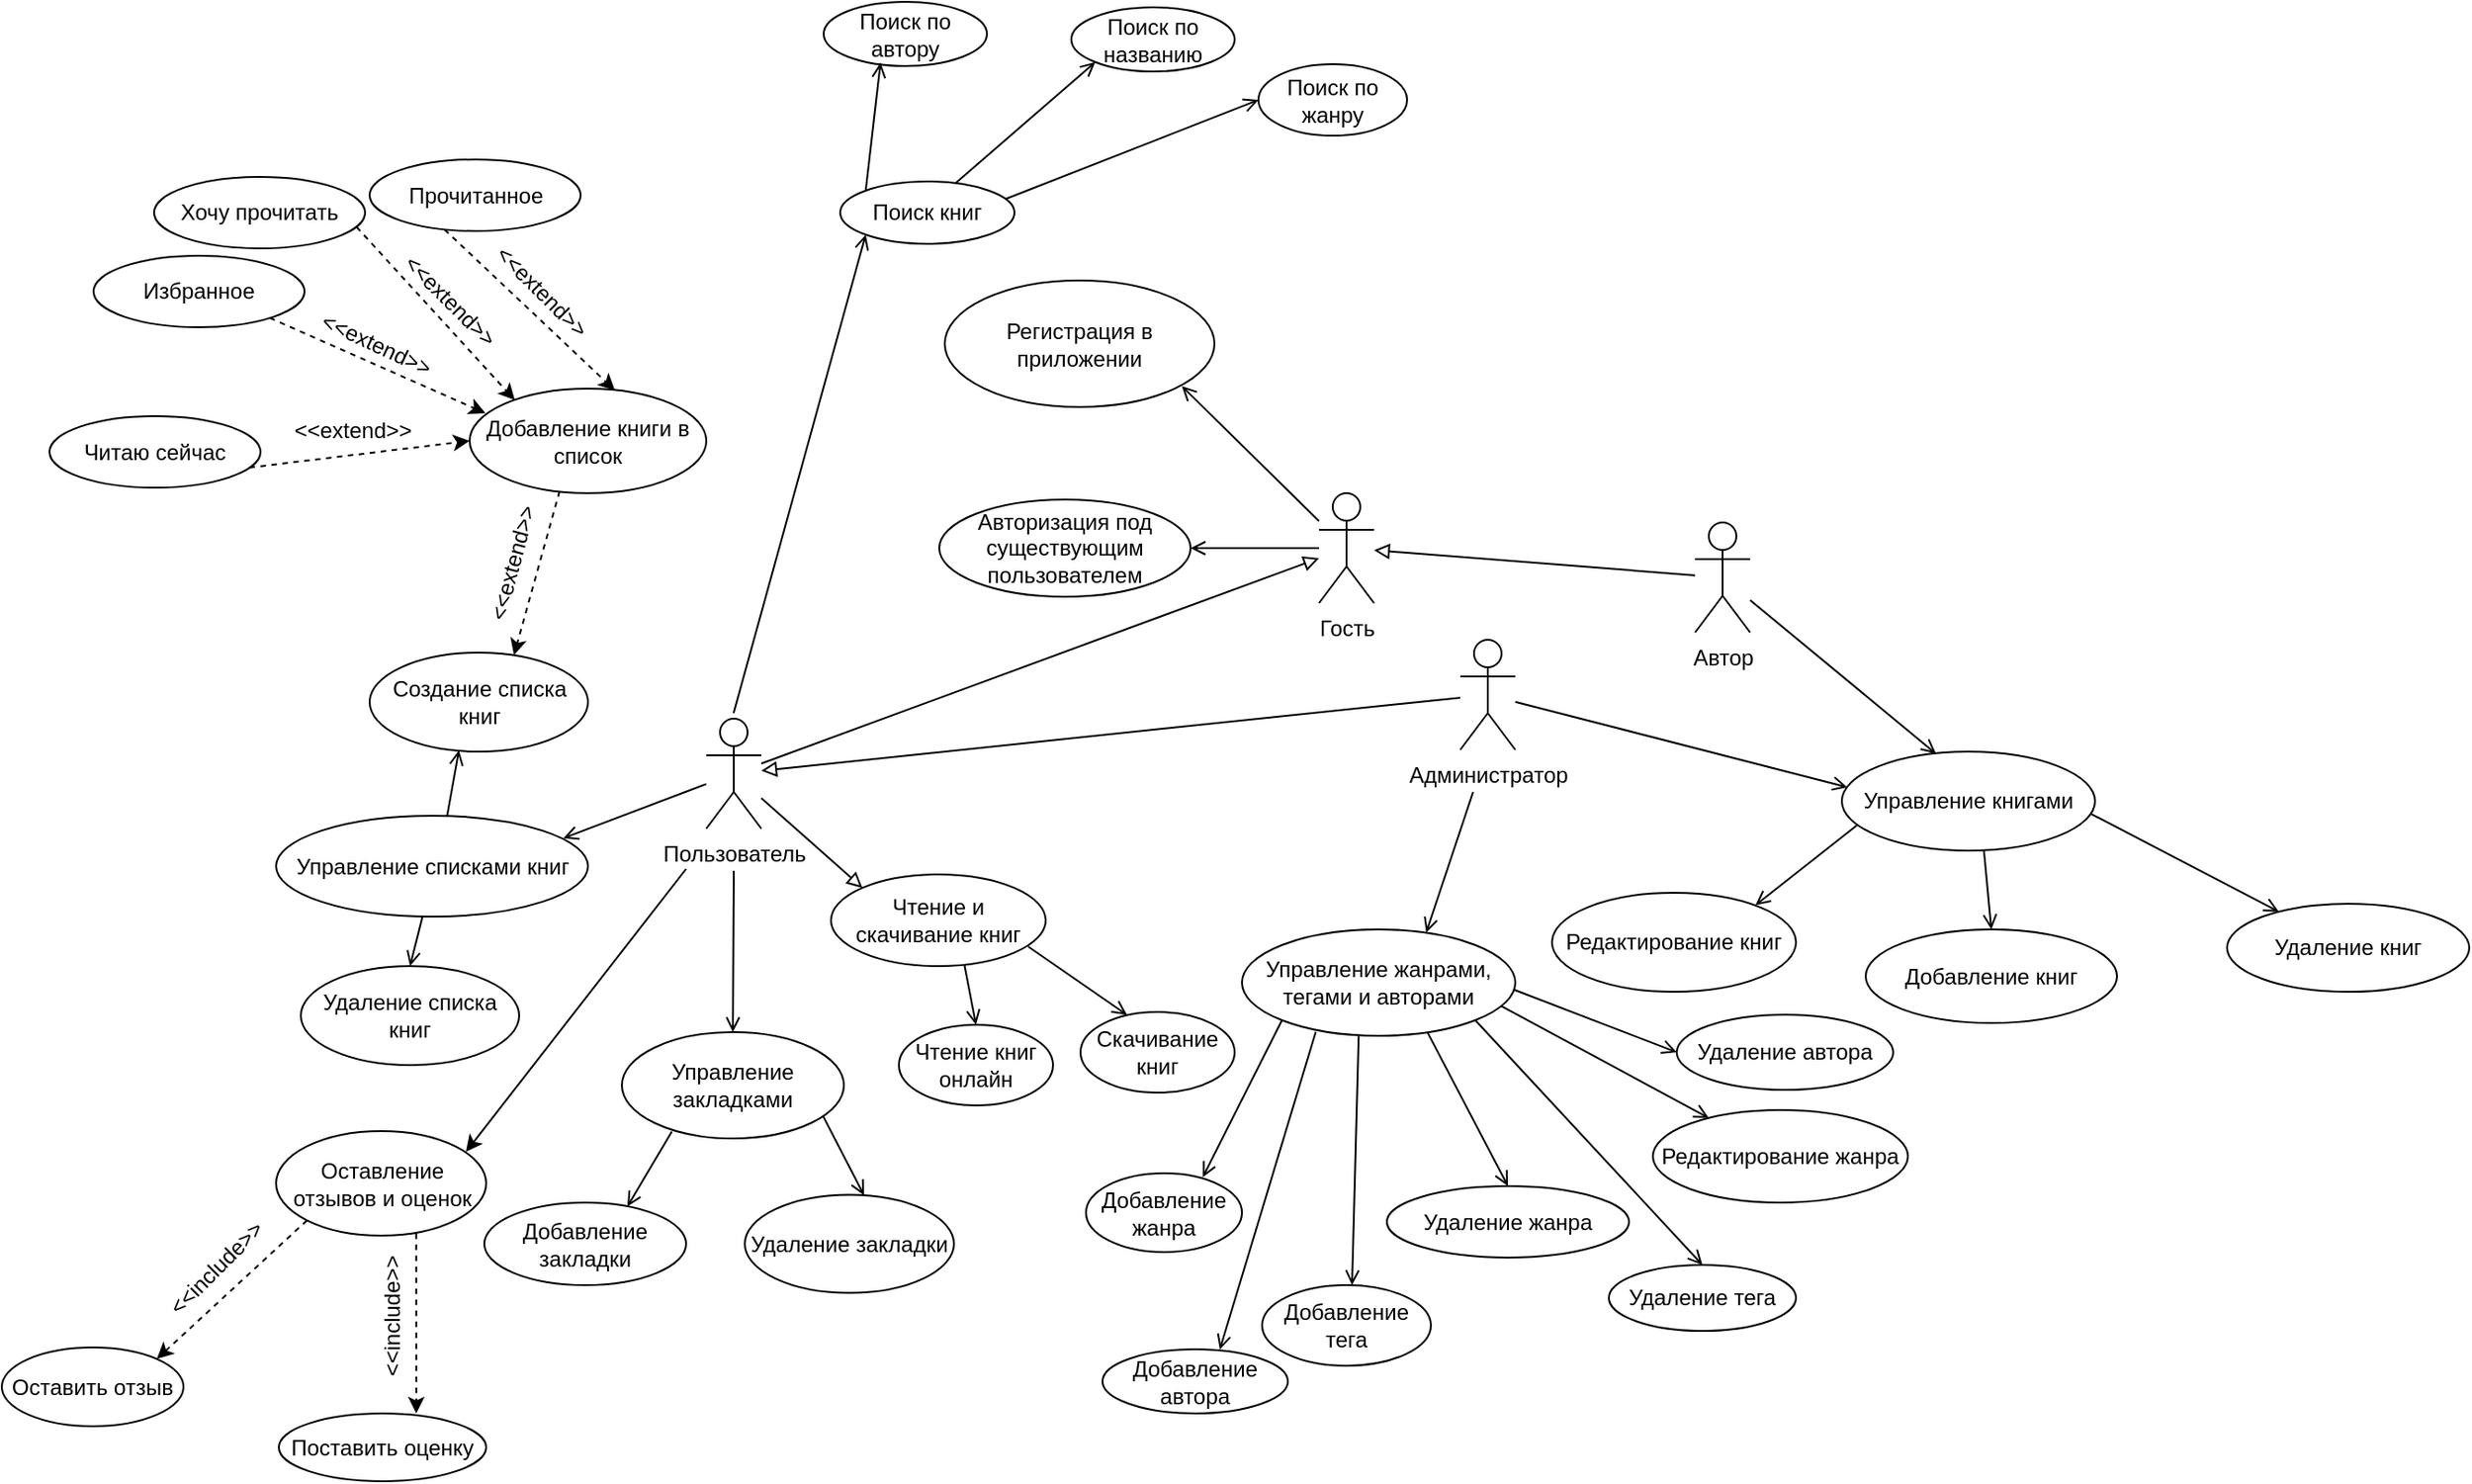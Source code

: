 <mxfile version="24.8.4">
  <diagram name="Страница — 1" id="FpuFNqsItPVQn4xeZ9Ur">
    <mxGraphModel dx="1978" dy="1107" grid="0" gridSize="10" guides="1" tooltips="1" connect="1" arrows="1" fold="1" page="0" pageScale="1" pageWidth="827" pageHeight="1169" math="0" shadow="0">
      <root>
        <mxCell id="0" />
        <mxCell id="1" parent="0" />
        <mxCell id="2eWRijvYDjNiIJWqR0ik-3" style="edgeStyle=orthogonalEdgeStyle;rounded=0;orthogonalLoop=1;jettySize=auto;html=1;entryX=1;entryY=0.5;entryDx=0;entryDy=0;endArrow=open;endFill=0;strokeColor=default;align=center;verticalAlign=middle;fontFamily=Helvetica;fontSize=11;fontColor=default;labelBackgroundColor=default;startArrow=none;startFill=0;" parent="1" source="2eWRijvYDjNiIJWqR0ik-1" target="2eWRijvYDjNiIJWqR0ik-2" edge="1">
          <mxGeometry relative="1" as="geometry" />
        </mxCell>
        <mxCell id="2eWRijvYDjNiIJWqR0ik-1" value="Гость" style="shape=umlActor;verticalLabelPosition=bottom;verticalAlign=top;html=1;outlineConnect=0;" parent="1" vertex="1">
          <mxGeometry x="347" y="372" width="30" height="60" as="geometry" />
        </mxCell>
        <mxCell id="2eWRijvYDjNiIJWqR0ik-2" value="Авторизация под существующим пользователем" style="ellipse;whiteSpace=wrap;html=1;" parent="1" vertex="1">
          <mxGeometry x="140" y="375.5" width="137" height="53" as="geometry" />
        </mxCell>
        <mxCell id="2eWRijvYDjNiIJWqR0ik-4" value="Регистрация в приложении" style="ellipse;whiteSpace=wrap;html=1;" parent="1" vertex="1">
          <mxGeometry x="143" y="256" width="147" height="69" as="geometry" />
        </mxCell>
        <mxCell id="2eWRijvYDjNiIJWqR0ik-6" value="Администратор" style="shape=umlActor;verticalLabelPosition=bottom;verticalAlign=top;html=1;outlineConnect=0;" parent="1" vertex="1">
          <mxGeometry x="424" y="452" width="30" height="60" as="geometry" />
        </mxCell>
        <mxCell id="2eWRijvYDjNiIJWqR0ik-16" value="Пользователь" style="shape=umlActor;verticalLabelPosition=bottom;verticalAlign=top;html=1;outlineConnect=0;" parent="1" vertex="1">
          <mxGeometry x="13" y="495" width="30" height="60" as="geometry" />
        </mxCell>
        <mxCell id="NlARgI9Lwy11cCyt6wGb-3" value="Автор" style="shape=umlActor;verticalLabelPosition=bottom;verticalAlign=top;html=1;outlineConnect=0;" parent="1" vertex="1">
          <mxGeometry x="552" y="388" width="30" height="60" as="geometry" />
        </mxCell>
        <mxCell id="NlARgI9Lwy11cCyt6wGb-4" value="Добавление книг" style="ellipse;whiteSpace=wrap;html=1;" parent="1" vertex="1">
          <mxGeometry x="645" y="610" width="137" height="51" as="geometry" />
        </mxCell>
        <mxCell id="NlARgI9Lwy11cCyt6wGb-6" value="Удаление книг" style="ellipse;whiteSpace=wrap;html=1;" parent="1" vertex="1">
          <mxGeometry x="842" y="596" width="132" height="48" as="geometry" />
        </mxCell>
        <mxCell id="NlARgI9Lwy11cCyt6wGb-8" value="Редактирование книг" style="ellipse;whiteSpace=wrap;html=1;" parent="1" vertex="1">
          <mxGeometry x="474" y="590" width="133" height="54" as="geometry" />
        </mxCell>
        <mxCell id="NlARgI9Lwy11cCyt6wGb-10" value="Управление жанрами, тегами и авторами" style="ellipse;whiteSpace=wrap;html=1;" parent="1" vertex="1">
          <mxGeometry x="305" y="610" width="149" height="58" as="geometry" />
        </mxCell>
        <mxCell id="f_kvPtqis9Xx08yiwRj5-8" value="" style="endArrow=none;html=1;rounded=0;endFill=0;startArrow=block;startFill=0;" edge="1" parent="1" source="2eWRijvYDjNiIJWqR0ik-1" target="NlARgI9Lwy11cCyt6wGb-3">
          <mxGeometry width="50" height="50" relative="1" as="geometry">
            <mxPoint x="360" y="366" as="sourcePoint" />
            <mxPoint x="338" y="288" as="targetPoint" />
          </mxGeometry>
        </mxCell>
        <mxCell id="f_kvPtqis9Xx08yiwRj5-9" value="Управление книгами" style="ellipse;whiteSpace=wrap;html=1;" vertex="1" parent="1">
          <mxGeometry x="632" y="513" width="138" height="54" as="geometry" />
        </mxCell>
        <mxCell id="f_kvPtqis9Xx08yiwRj5-11" value="Управление списками книг" style="ellipse;whiteSpace=wrap;html=1;" vertex="1" parent="1">
          <mxGeometry x="-221.5" y="548" width="170" height="55" as="geometry" />
        </mxCell>
        <mxCell id="f_kvPtqis9Xx08yiwRj5-12" value="Создание списка книг" style="ellipse;whiteSpace=wrap;html=1;" vertex="1" parent="1">
          <mxGeometry x="-170.5" y="459" width="119" height="54" as="geometry" />
        </mxCell>
        <mxCell id="f_kvPtqis9Xx08yiwRj5-13" value="Удаление списка книг" style="ellipse;whiteSpace=wrap;html=1;" vertex="1" parent="1">
          <mxGeometry x="-208" y="630" width="119" height="54" as="geometry" />
        </mxCell>
        <mxCell id="f_kvPtqis9Xx08yiwRj5-17" value="Добавление книги в список" style="ellipse;whiteSpace=wrap;html=1;" vertex="1" parent="1">
          <mxGeometry x="-116" y="315" width="129" height="57" as="geometry" />
        </mxCell>
        <mxCell id="f_kvPtqis9Xx08yiwRj5-18" value="" style="endArrow=classic;html=1;rounded=0;entryX=0.661;entryY=0.025;entryDx=0;entryDy=0;dashed=1;entryPerimeter=0;exitX=0.38;exitY=0.982;exitDx=0;exitDy=0;exitPerimeter=0;" edge="1" parent="1" source="f_kvPtqis9Xx08yiwRj5-17" target="f_kvPtqis9Xx08yiwRj5-12">
          <mxGeometry width="50" height="50" relative="1" as="geometry">
            <mxPoint x="-269" y="494" as="sourcePoint" />
            <mxPoint x="26.5" y="587" as="targetPoint" />
          </mxGeometry>
        </mxCell>
        <mxCell id="f_kvPtqis9Xx08yiwRj5-19" value="&amp;lt;&amp;lt;extend&amp;gt;&amp;gt;" style="text;html=1;align=center;verticalAlign=middle;resizable=0;points=[];autosize=1;strokeColor=none;fillColor=none;rotation=-75;" vertex="1" parent="1">
          <mxGeometry x="-133.5" y="398" width="82" height="26" as="geometry" />
        </mxCell>
        <mxCell id="f_kvPtqis9Xx08yiwRj5-21" value="" style="endArrow=none;html=1;rounded=0;exitX=0.5;exitY=0;exitDx=0;exitDy=0;entryX=0.47;entryY=0.994;entryDx=0;entryDy=0;entryPerimeter=0;endFill=0;startArrow=open;startFill=0;strokeColor=default;align=center;verticalAlign=middle;fontFamily=Helvetica;fontSize=11;fontColor=default;labelBackgroundColor=default;" edge="1" parent="1" source="f_kvPtqis9Xx08yiwRj5-13" target="f_kvPtqis9Xx08yiwRj5-11">
          <mxGeometry width="50" height="50" relative="1" as="geometry">
            <mxPoint x="-103.5" y="614" as="sourcePoint" />
            <mxPoint x="-53.5" y="564" as="targetPoint" />
          </mxGeometry>
        </mxCell>
        <mxCell id="f_kvPtqis9Xx08yiwRj5-22" value="" style="endArrow=none;html=1;rounded=0;entryX=0.548;entryY=0.009;entryDx=0;entryDy=0;entryPerimeter=0;exitX=0.409;exitY=0.986;exitDx=0;exitDy=0;exitPerimeter=0;endFill=0;startArrow=open;startFill=0;" edge="1" parent="1" source="f_kvPtqis9Xx08yiwRj5-12" target="f_kvPtqis9Xx08yiwRj5-11">
          <mxGeometry width="50" height="50" relative="1" as="geometry">
            <mxPoint x="-283.5" y="755" as="sourcePoint" />
            <mxPoint x="-233.5" y="705" as="targetPoint" />
          </mxGeometry>
        </mxCell>
        <mxCell id="f_kvPtqis9Xx08yiwRj5-23" value="" style="endArrow=block;html=1;rounded=0;endFill=0;" edge="1" parent="1" source="2eWRijvYDjNiIJWqR0ik-6" target="2eWRijvYDjNiIJWqR0ik-16">
          <mxGeometry width="50" height="50" relative="1" as="geometry">
            <mxPoint x="458" y="503" as="sourcePoint" />
            <mxPoint x="508" y="453" as="targetPoint" />
          </mxGeometry>
        </mxCell>
        <mxCell id="f_kvPtqis9Xx08yiwRj5-25" value="Добавление жанра" style="ellipse;whiteSpace=wrap;html=1;" vertex="1" parent="1">
          <mxGeometry x="220" y="743" width="85" height="43" as="geometry" />
        </mxCell>
        <mxCell id="f_kvPtqis9Xx08yiwRj5-26" value="Удаление жанра" style="ellipse;whiteSpace=wrap;html=1;" vertex="1" parent="1">
          <mxGeometry x="384" y="750" width="132" height="39" as="geometry" />
        </mxCell>
        <mxCell id="f_kvPtqis9Xx08yiwRj5-27" value="Редактирование жанра" style="ellipse;whiteSpace=wrap;html=1;" vertex="1" parent="1">
          <mxGeometry x="529" y="708.5" width="139" height="50.5" as="geometry" />
        </mxCell>
        <mxCell id="f_kvPtqis9Xx08yiwRj5-28" value="" style="endArrow=open;html=1;rounded=0;entryX=0.022;entryY=0.36;entryDx=0;entryDy=0;entryPerimeter=0;endFill=0;strokeColor=default;align=center;verticalAlign=middle;fontFamily=Helvetica;fontSize=11;fontColor=default;labelBackgroundColor=default;startArrow=none;startFill=0;" edge="1" parent="1" source="2eWRijvYDjNiIJWqR0ik-6" target="f_kvPtqis9Xx08yiwRj5-9">
          <mxGeometry width="50" height="50" relative="1" as="geometry">
            <mxPoint x="508" y="515" as="sourcePoint" />
            <mxPoint x="608" y="473" as="targetPoint" />
          </mxGeometry>
        </mxCell>
        <mxCell id="f_kvPtqis9Xx08yiwRj5-29" value="" style="endArrow=open;html=1;rounded=0;entryX=0.879;entryY=0.835;entryDx=0;entryDy=0;entryPerimeter=0;endFill=0;strokeColor=default;align=center;verticalAlign=middle;fontFamily=Helvetica;fontSize=11;fontColor=default;labelBackgroundColor=default;startArrow=none;startFill=0;" edge="1" parent="1" source="2eWRijvYDjNiIJWqR0ik-1" target="2eWRijvYDjNiIJWqR0ik-4">
          <mxGeometry width="50" height="50" relative="1" as="geometry">
            <mxPoint x="251" y="379" as="sourcePoint" />
            <mxPoint x="301" y="329" as="targetPoint" />
          </mxGeometry>
        </mxCell>
        <mxCell id="f_kvPtqis9Xx08yiwRj5-30" value="" style="endArrow=open;html=1;rounded=0;entryX=0.921;entryY=0.223;entryDx=0;entryDy=0;entryPerimeter=0;endFill=0;strokeColor=default;align=center;verticalAlign=middle;fontFamily=Helvetica;fontSize=11;fontColor=default;labelBackgroundColor=default;startArrow=none;startFill=0;" edge="1" parent="1" source="2eWRijvYDjNiIJWqR0ik-16" target="f_kvPtqis9Xx08yiwRj5-11">
          <mxGeometry width="50" height="50" relative="1" as="geometry">
            <mxPoint x="-201" y="597" as="sourcePoint" />
            <mxPoint x="-151" y="547" as="targetPoint" />
          </mxGeometry>
        </mxCell>
        <mxCell id="f_kvPtqis9Xx08yiwRj5-35" value="Управление закладками" style="ellipse;whiteSpace=wrap;html=1;" vertex="1" parent="1">
          <mxGeometry x="-33" y="666" width="121" height="58" as="geometry" />
        </mxCell>
        <mxCell id="f_kvPtqis9Xx08yiwRj5-36" value="Добавление закладки" style="ellipse;whiteSpace=wrap;html=1;" vertex="1" parent="1">
          <mxGeometry x="-108" y="759" width="110" height="45" as="geometry" />
        </mxCell>
        <mxCell id="f_kvPtqis9Xx08yiwRj5-37" value="Удаление закладки" style="ellipse;whiteSpace=wrap;html=1;" vertex="1" parent="1">
          <mxGeometry x="34" y="754.75" width="114" height="53.5" as="geometry" />
        </mxCell>
        <mxCell id="f_kvPtqis9Xx08yiwRj5-38" value="" style="endArrow=none;html=1;rounded=0;entryX=0.225;entryY=0.935;entryDx=0;entryDy=0;entryPerimeter=0;exitX=0.709;exitY=0.048;exitDx=0;exitDy=0;exitPerimeter=0;endFill=0;startArrow=open;startFill=0;" edge="1" parent="1" source="f_kvPtqis9Xx08yiwRj5-36" target="f_kvPtqis9Xx08yiwRj5-35">
          <mxGeometry width="50" height="50" relative="1" as="geometry">
            <mxPoint x="-35" y="760" as="sourcePoint" />
            <mxPoint x="7" y="718" as="targetPoint" />
          </mxGeometry>
        </mxCell>
        <mxCell id="f_kvPtqis9Xx08yiwRj5-39" value="" style="endArrow=none;html=1;rounded=0;exitX=0.57;exitY=0.005;exitDx=0;exitDy=0;exitPerimeter=0;entryX=0.908;entryY=0.796;entryDx=0;entryDy=0;entryPerimeter=0;endFill=0;startArrow=open;startFill=0;strokeColor=default;align=center;verticalAlign=middle;fontFamily=Helvetica;fontSize=11;fontColor=default;labelBackgroundColor=default;" edge="1" parent="1" source="f_kvPtqis9Xx08yiwRj5-37" target="f_kvPtqis9Xx08yiwRj5-35">
          <mxGeometry width="50" height="50" relative="1" as="geometry">
            <mxPoint x="95" y="747" as="sourcePoint" />
            <mxPoint x="145" y="697" as="targetPoint" />
          </mxGeometry>
        </mxCell>
        <mxCell id="f_kvPtqis9Xx08yiwRj5-42" value="" style="endArrow=classic;html=1;rounded=0;entryX=0.614;entryY=0.017;entryDx=0;entryDy=0;dashed=1;entryPerimeter=0;exitX=0.355;exitY=0.98;exitDx=0;exitDy=0;exitPerimeter=0;" edge="1" parent="1" source="f_kvPtqis9Xx08yiwRj5-89" target="f_kvPtqis9Xx08yiwRj5-17">
          <mxGeometry width="50" height="50" relative="1" as="geometry">
            <mxPoint x="-130" y="233" as="sourcePoint" />
            <mxPoint x="98" y="246" as="targetPoint" />
          </mxGeometry>
        </mxCell>
        <mxCell id="f_kvPtqis9Xx08yiwRj5-43" value="&amp;lt;&amp;lt;extend&amp;gt;&amp;gt;" style="text;html=1;align=center;verticalAlign=middle;resizable=0;points=[];autosize=1;strokeColor=none;fillColor=none;rotation=45;" vertex="1" parent="1">
          <mxGeometry x="-118" y="249" width="82" height="26" as="geometry" />
        </mxCell>
        <mxCell id="f_kvPtqis9Xx08yiwRj5-44" value="" style="endArrow=open;html=1;rounded=0;entryX=0.5;entryY=0;entryDx=0;entryDy=0;endFill=0;" edge="1" parent="1" target="f_kvPtqis9Xx08yiwRj5-35">
          <mxGeometry width="50" height="50" relative="1" as="geometry">
            <mxPoint x="28" y="578" as="sourcePoint" />
            <mxPoint x="137" y="602" as="targetPoint" />
          </mxGeometry>
        </mxCell>
        <mxCell id="f_kvPtqis9Xx08yiwRj5-45" value="" style="endArrow=open;html=1;rounded=0;entryX=0.372;entryY=0.021;entryDx=0;entryDy=0;entryPerimeter=0;endFill=0;strokeColor=default;align=center;verticalAlign=middle;fontFamily=Helvetica;fontSize=11;fontColor=default;labelBackgroundColor=default;startArrow=none;startFill=0;" edge="1" parent="1" source="NlARgI9Lwy11cCyt6wGb-3" target="f_kvPtqis9Xx08yiwRj5-9">
          <mxGeometry width="50" height="50" relative="1" as="geometry">
            <mxPoint x="659" y="520" as="sourcePoint" />
            <mxPoint x="709" y="470" as="targetPoint" />
          </mxGeometry>
        </mxCell>
        <mxCell id="f_kvPtqis9Xx08yiwRj5-46" value="Чтение и скачивание книг" style="ellipse;whiteSpace=wrap;html=1;" vertex="1" parent="1">
          <mxGeometry x="81" y="580" width="117" height="50" as="geometry" />
        </mxCell>
        <mxCell id="f_kvPtqis9Xx08yiwRj5-47" value="" style="endArrow=open;html=1;rounded=0;exitX=0.679;exitY=0.969;exitDx=0;exitDy=0;exitPerimeter=0;entryX=0.5;entryY=0;entryDx=0;entryDy=0;endFill=0;strokeColor=default;align=center;verticalAlign=middle;fontFamily=Helvetica;fontSize=11;fontColor=default;labelBackgroundColor=default;startArrow=none;startFill=0;" edge="1" parent="1" source="NlARgI9Lwy11cCyt6wGb-10" target="f_kvPtqis9Xx08yiwRj5-26">
          <mxGeometry width="50" height="50" relative="1" as="geometry">
            <mxPoint x="169" y="686" as="sourcePoint" />
            <mxPoint x="219" y="636" as="targetPoint" />
          </mxGeometry>
        </mxCell>
        <mxCell id="f_kvPtqis9Xx08yiwRj5-48" value="" style="endArrow=open;html=1;rounded=0;exitX=0.949;exitY=0.72;exitDx=0;exitDy=0;exitPerimeter=0;endFill=0;strokeColor=default;align=center;verticalAlign=middle;fontFamily=Helvetica;fontSize=11;fontColor=default;labelBackgroundColor=default;startArrow=none;startFill=0;" edge="1" parent="1" source="NlARgI9Lwy11cCyt6wGb-10" target="f_kvPtqis9Xx08yiwRj5-27">
          <mxGeometry width="50" height="50" relative="1" as="geometry">
            <mxPoint x="467" y="711" as="sourcePoint" />
            <mxPoint x="499" y="750" as="targetPoint" />
          </mxGeometry>
        </mxCell>
        <mxCell id="f_kvPtqis9Xx08yiwRj5-49" value="" style="endArrow=open;html=1;rounded=0;exitX=0;exitY=1;exitDx=0;exitDy=0;entryX=0.749;entryY=0.049;entryDx=0;entryDy=0;endFill=0;entryPerimeter=0;strokeColor=default;align=center;verticalAlign=middle;fontFamily=Helvetica;fontSize=11;fontColor=default;labelBackgroundColor=default;startArrow=none;startFill=0;" edge="1" parent="1" source="NlARgI9Lwy11cCyt6wGb-10" target="f_kvPtqis9Xx08yiwRj5-25">
          <mxGeometry width="50" height="50" relative="1" as="geometry">
            <mxPoint x="439" y="731" as="sourcePoint" />
            <mxPoint x="471" y="770" as="targetPoint" />
          </mxGeometry>
        </mxCell>
        <mxCell id="f_kvPtqis9Xx08yiwRj5-50" value="" style="endArrow=open;html=1;rounded=0;exitX=0.059;exitY=0.745;exitDx=0;exitDy=0;exitPerimeter=0;entryX=0.834;entryY=0.125;entryDx=0;entryDy=0;entryPerimeter=0;endFill=0;strokeColor=default;align=center;verticalAlign=middle;fontFamily=Helvetica;fontSize=11;fontColor=default;labelBackgroundColor=default;startArrow=none;startFill=0;" edge="1" parent="1" source="f_kvPtqis9Xx08yiwRj5-9" target="NlARgI9Lwy11cCyt6wGb-8">
          <mxGeometry width="50" height="50" relative="1" as="geometry">
            <mxPoint x="613" y="626" as="sourcePoint" />
            <mxPoint x="663" y="576" as="targetPoint" />
          </mxGeometry>
        </mxCell>
        <mxCell id="f_kvPtqis9Xx08yiwRj5-51" value="" style="endArrow=open;html=1;rounded=0;exitX=0.561;exitY=0.993;exitDx=0;exitDy=0;exitPerimeter=0;entryX=0.5;entryY=0;entryDx=0;entryDy=0;endFill=0;strokeColor=default;align=center;verticalAlign=middle;fontFamily=Helvetica;fontSize=11;fontColor=default;labelBackgroundColor=default;startArrow=none;startFill=0;" edge="1" parent="1" source="f_kvPtqis9Xx08yiwRj5-9" target="NlARgI9Lwy11cCyt6wGb-4">
          <mxGeometry width="50" height="50" relative="1" as="geometry">
            <mxPoint x="732" y="579" as="sourcePoint" />
            <mxPoint x="677" y="623" as="targetPoint" />
          </mxGeometry>
        </mxCell>
        <mxCell id="f_kvPtqis9Xx08yiwRj5-52" value="" style="endArrow=open;html=1;rounded=0;exitX=0.982;exitY=0.626;exitDx=0;exitDy=0;exitPerimeter=0;endFill=0;strokeColor=default;align=center;verticalAlign=middle;fontFamily=Helvetica;fontSize=11;fontColor=default;labelBackgroundColor=default;startArrow=none;startFill=0;" edge="1" parent="1" source="f_kvPtqis9Xx08yiwRj5-9" target="NlARgI9Lwy11cCyt6wGb-6">
          <mxGeometry width="50" height="50" relative="1" as="geometry">
            <mxPoint x="660" y="573" as="sourcePoint" />
            <mxPoint x="605" y="617" as="targetPoint" />
          </mxGeometry>
        </mxCell>
        <mxCell id="f_kvPtqis9Xx08yiwRj5-53" value="Чтение книг онлайн" style="ellipse;whiteSpace=wrap;html=1;" vertex="1" parent="1">
          <mxGeometry x="118" y="662" width="84" height="44" as="geometry" />
        </mxCell>
        <mxCell id="f_kvPtqis9Xx08yiwRj5-54" value="" style="endArrow=none;html=1;rounded=0;exitX=0.5;exitY=0;exitDx=0;exitDy=0;endFill=0;startArrow=open;startFill=0;entryX=0.622;entryY=0.992;entryDx=0;entryDy=0;entryPerimeter=0;strokeColor=default;align=center;verticalAlign=middle;fontFamily=Helvetica;fontSize=11;fontColor=default;labelBackgroundColor=default;" edge="1" parent="1" source="f_kvPtqis9Xx08yiwRj5-53" target="f_kvPtqis9Xx08yiwRj5-46">
          <mxGeometry width="50" height="50" relative="1" as="geometry">
            <mxPoint x="202" y="687" as="sourcePoint" />
            <mxPoint x="157" y="633" as="targetPoint" />
          </mxGeometry>
        </mxCell>
        <mxCell id="f_kvPtqis9Xx08yiwRj5-55" value="Скачивание книг" style="ellipse;whiteSpace=wrap;html=1;" vertex="1" parent="1">
          <mxGeometry x="217" y="655" width="84" height="44" as="geometry" />
        </mxCell>
        <mxCell id="f_kvPtqis9Xx08yiwRj5-57" value="" style="endArrow=none;html=1;rounded=0;exitX=0.302;exitY=0.038;exitDx=0;exitDy=0;endFill=0;startArrow=open;startFill=0;entryX=0.919;entryY=0.788;entryDx=0;entryDy=0;entryPerimeter=0;exitPerimeter=0;strokeColor=default;align=center;verticalAlign=middle;fontFamily=Helvetica;fontSize=11;fontColor=default;labelBackgroundColor=default;" edge="1" parent="1" source="f_kvPtqis9Xx08yiwRj5-55" target="f_kvPtqis9Xx08yiwRj5-46">
          <mxGeometry width="50" height="50" relative="1" as="geometry">
            <mxPoint x="236" y="655" as="sourcePoint" />
            <mxPoint x="233" y="626" as="targetPoint" />
          </mxGeometry>
        </mxCell>
        <mxCell id="f_kvPtqis9Xx08yiwRj5-58" value="" style="endArrow=none;html=1;rounded=0;exitX=0;exitY=0;exitDx=0;exitDy=0;endFill=0;startArrow=block;startFill=0;" edge="1" parent="1" source="f_kvPtqis9Xx08yiwRj5-46" target="2eWRijvYDjNiIJWqR0ik-16">
          <mxGeometry width="50" height="50" relative="1" as="geometry">
            <mxPoint x="180" y="682" as="sourcePoint" />
            <mxPoint x="177" y="653" as="targetPoint" />
          </mxGeometry>
        </mxCell>
        <mxCell id="f_kvPtqis9Xx08yiwRj5-59" value="Поиск книг" style="ellipse;whiteSpace=wrap;html=1;" vertex="1" parent="1">
          <mxGeometry x="86" y="202" width="95" height="34" as="geometry" />
        </mxCell>
        <mxCell id="f_kvPtqis9Xx08yiwRj5-60" value="" style="endArrow=open;html=1;rounded=0;entryX=0;entryY=1;entryDx=0;entryDy=0;endFill=0;strokeColor=default;align=center;verticalAlign=middle;fontFamily=Helvetica;fontSize=11;fontColor=default;labelBackgroundColor=default;startArrow=none;startFill=0;" edge="1" parent="1" target="f_kvPtqis9Xx08yiwRj5-59">
          <mxGeometry width="50" height="50" relative="1" as="geometry">
            <mxPoint x="27.896" y="492" as="sourcePoint" />
            <mxPoint x="20" y="411" as="targetPoint" />
          </mxGeometry>
        </mxCell>
        <mxCell id="f_kvPtqis9Xx08yiwRj5-61" value="Поиск по названию" style="ellipse;whiteSpace=wrap;html=1;" vertex="1" parent="1">
          <mxGeometry x="212" y="107" width="89" height="35" as="geometry" />
        </mxCell>
        <mxCell id="f_kvPtqis9Xx08yiwRj5-62" value="Поиск по автору" style="ellipse;whiteSpace=wrap;html=1;" vertex="1" parent="1">
          <mxGeometry x="77" y="104" width="89" height="35" as="geometry" />
        </mxCell>
        <mxCell id="f_kvPtqis9Xx08yiwRj5-63" value="Поиск по жанру" style="ellipse;whiteSpace=wrap;html=1;" vertex="1" parent="1">
          <mxGeometry x="314" y="138" width="81" height="39" as="geometry" />
        </mxCell>
        <mxCell id="f_kvPtqis9Xx08yiwRj5-64" value="" style="endArrow=open;html=1;rounded=0;exitX=0;exitY=0;exitDx=0;exitDy=0;entryX=0.348;entryY=0.948;entryDx=0;entryDy=0;entryPerimeter=0;endFill=0;strokeColor=default;align=center;verticalAlign=middle;fontFamily=Helvetica;fontSize=11;fontColor=default;labelBackgroundColor=default;startArrow=none;startFill=0;" edge="1" parent="1" source="f_kvPtqis9Xx08yiwRj5-59" target="f_kvPtqis9Xx08yiwRj5-62">
          <mxGeometry width="50" height="50" relative="1" as="geometry">
            <mxPoint x="97" y="193" as="sourcePoint" />
            <mxPoint x="147" y="143" as="targetPoint" />
          </mxGeometry>
        </mxCell>
        <mxCell id="f_kvPtqis9Xx08yiwRj5-65" value="" style="endArrow=open;html=1;rounded=0;entryX=0;entryY=1;entryDx=0;entryDy=0;endFill=0;exitX=0.664;exitY=0.022;exitDx=0;exitDy=0;exitPerimeter=0;strokeColor=default;align=center;verticalAlign=middle;fontFamily=Helvetica;fontSize=11;fontColor=default;labelBackgroundColor=default;startArrow=none;startFill=0;" edge="1" parent="1" source="f_kvPtqis9Xx08yiwRj5-59" target="f_kvPtqis9Xx08yiwRj5-61">
          <mxGeometry width="50" height="50" relative="1" as="geometry">
            <mxPoint x="144" y="202" as="sourcePoint" />
            <mxPoint x="171.5" y="120" as="targetPoint" />
          </mxGeometry>
        </mxCell>
        <mxCell id="f_kvPtqis9Xx08yiwRj5-66" value="" style="endArrow=open;html=1;rounded=0;exitX=0.947;exitY=0.283;exitDx=0;exitDy=0;entryX=0;entryY=0.5;entryDx=0;entryDy=0;endFill=0;exitPerimeter=0;strokeColor=default;align=center;verticalAlign=middle;fontFamily=Helvetica;fontSize=11;fontColor=default;labelBackgroundColor=default;startArrow=none;startFill=0;" edge="1" parent="1" source="f_kvPtqis9Xx08yiwRj5-59" target="f_kvPtqis9Xx08yiwRj5-63">
          <mxGeometry width="50" height="50" relative="1" as="geometry">
            <mxPoint x="120" y="227" as="sourcePoint" />
            <mxPoint x="128" y="157" as="targetPoint" />
          </mxGeometry>
        </mxCell>
        <mxCell id="f_kvPtqis9Xx08yiwRj5-68" value="Добавление тега" style="ellipse;whiteSpace=wrap;html=1;" vertex="1" parent="1">
          <mxGeometry x="316" y="804" width="92" height="44" as="geometry" />
        </mxCell>
        <mxCell id="f_kvPtqis9Xx08yiwRj5-69" value="" style="endArrow=open;html=1;rounded=0;exitX=0.427;exitY=1.002;exitDx=0;exitDy=0;exitPerimeter=0;endFill=0;strokeColor=default;align=center;verticalAlign=middle;fontFamily=Helvetica;fontSize=11;fontColor=default;labelBackgroundColor=default;startArrow=none;startFill=0;" edge="1" parent="1" source="NlARgI9Lwy11cCyt6wGb-10">
          <mxGeometry width="50" height="50" relative="1" as="geometry">
            <mxPoint x="364" y="768" as="sourcePoint" />
            <mxPoint x="365" y="804" as="targetPoint" />
          </mxGeometry>
        </mxCell>
        <mxCell id="f_kvPtqis9Xx08yiwRj5-70" value="Оставление отзывов и оценок" style="ellipse;whiteSpace=wrap;html=1;" vertex="1" parent="1">
          <mxGeometry x="-221.5" y="720" width="114.5" height="57" as="geometry" />
        </mxCell>
        <mxCell id="f_kvPtqis9Xx08yiwRj5-71" value="" style="endArrow=classic;html=1;rounded=0;entryX=0.904;entryY=0.198;entryDx=0;entryDy=0;entryPerimeter=0;" edge="1" parent="1" target="f_kvPtqis9Xx08yiwRj5-70">
          <mxGeometry width="50" height="50" relative="1" as="geometry">
            <mxPoint x="2" y="577" as="sourcePoint" />
            <mxPoint x="-15" y="629" as="targetPoint" />
          </mxGeometry>
        </mxCell>
        <mxCell id="f_kvPtqis9Xx08yiwRj5-72" value="Оставить отзыв" style="ellipse;whiteSpace=wrap;html=1;" vertex="1" parent="1">
          <mxGeometry x="-371" y="838" width="99" height="43" as="geometry" />
        </mxCell>
        <mxCell id="f_kvPtqis9Xx08yiwRj5-75" value="" style="endArrow=classic;html=1;rounded=0;entryX=1;entryY=0;entryDx=0;entryDy=0;dashed=1;exitX=0;exitY=1;exitDx=0;exitDy=0;" edge="1" parent="1" source="f_kvPtqis9Xx08yiwRj5-70" target="f_kvPtqis9Xx08yiwRj5-72">
          <mxGeometry width="50" height="50" relative="1" as="geometry">
            <mxPoint x="-314" y="720" as="sourcePoint" />
            <mxPoint x="-339" y="809" as="targetPoint" />
          </mxGeometry>
        </mxCell>
        <mxCell id="f_kvPtqis9Xx08yiwRj5-76" value="&amp;lt;&amp;lt;include&amp;gt;&amp;gt;" style="text;html=1;align=center;verticalAlign=middle;resizable=0;points=[];autosize=1;strokeColor=none;fillColor=none;rotation=-45;" vertex="1" parent="1">
          <mxGeometry x="-296" y="782.25" width="84" height="26" as="geometry" />
        </mxCell>
        <mxCell id="f_kvPtqis9Xx08yiwRj5-77" value="Поставить оценку" style="ellipse;whiteSpace=wrap;html=1;" vertex="1" parent="1">
          <mxGeometry x="-220" y="874" width="113" height="37" as="geometry" />
        </mxCell>
        <mxCell id="f_kvPtqis9Xx08yiwRj5-78" value="" style="endArrow=classic;html=1;rounded=0;entryX=0.663;entryY=0;entryDx=0;entryDy=0;dashed=1;exitX=0.667;exitY=0.981;exitDx=0;exitDy=0;exitPerimeter=0;entryPerimeter=0;" edge="1" parent="1" source="f_kvPtqis9Xx08yiwRj5-70" target="f_kvPtqis9Xx08yiwRj5-77">
          <mxGeometry width="50" height="50" relative="1" as="geometry">
            <mxPoint x="-129" y="788.5" as="sourcePoint" />
            <mxPoint x="-210" y="863.5" as="targetPoint" />
          </mxGeometry>
        </mxCell>
        <mxCell id="f_kvPtqis9Xx08yiwRj5-79" value="&amp;lt;&amp;lt;include&amp;gt;&amp;gt;" style="text;html=1;align=center;verticalAlign=middle;resizable=0;points=[];autosize=1;strokeColor=none;fillColor=none;rotation=-90;" vertex="1" parent="1">
          <mxGeometry x="-200" y="808.25" width="84" height="26" as="geometry" />
        </mxCell>
        <mxCell id="f_kvPtqis9Xx08yiwRj5-80" value="" style="endArrow=block;html=1;rounded=0;endFill=0;" edge="1" parent="1" source="2eWRijvYDjNiIJWqR0ik-16" target="2eWRijvYDjNiIJWqR0ik-1">
          <mxGeometry width="50" height="50" relative="1" as="geometry">
            <mxPoint x="105" y="498" as="sourcePoint" />
            <mxPoint x="155" y="448" as="targetPoint" />
          </mxGeometry>
        </mxCell>
        <mxCell id="f_kvPtqis9Xx08yiwRj5-82" value="Удаление тега" style="ellipse;whiteSpace=wrap;html=1;" vertex="1" parent="1">
          <mxGeometry x="505" y="793" width="102" height="36" as="geometry" />
        </mxCell>
        <mxCell id="f_kvPtqis9Xx08yiwRj5-83" value="" style="endArrow=open;html=1;rounded=0;exitX=1;exitY=1;exitDx=0;exitDy=0;entryX=0.5;entryY=0;entryDx=0;entryDy=0;endFill=0;" edge="1" parent="1" source="NlARgI9Lwy11cCyt6wGb-10" target="f_kvPtqis9Xx08yiwRj5-82">
          <mxGeometry width="50" height="50" relative="1" as="geometry">
            <mxPoint x="661" y="826" as="sourcePoint" />
            <mxPoint x="711" y="776" as="targetPoint" />
          </mxGeometry>
        </mxCell>
        <mxCell id="f_kvPtqis9Xx08yiwRj5-84" value="Добавление автора" style="ellipse;whiteSpace=wrap;html=1;" vertex="1" parent="1">
          <mxGeometry x="229" y="839" width="101" height="35" as="geometry" />
        </mxCell>
        <mxCell id="f_kvPtqis9Xx08yiwRj5-85" value="" style="endArrow=open;html=1;rounded=0;exitX=0.27;exitY=0.963;exitDx=0;exitDy=0;exitPerimeter=0;entryX=0.633;entryY=0.005;entryDx=0;entryDy=0;entryPerimeter=0;endFill=0;" edge="1" parent="1" source="NlARgI9Lwy11cCyt6wGb-10" target="f_kvPtqis9Xx08yiwRj5-84">
          <mxGeometry width="50" height="50" relative="1" as="geometry">
            <mxPoint x="248" y="826" as="sourcePoint" />
            <mxPoint x="298" y="776" as="targetPoint" />
          </mxGeometry>
        </mxCell>
        <mxCell id="f_kvPtqis9Xx08yiwRj5-86" value="Удаление автора" style="ellipse;whiteSpace=wrap;html=1;" vertex="1" parent="1">
          <mxGeometry x="542" y="656.5" width="118" height="41" as="geometry" />
        </mxCell>
        <mxCell id="f_kvPtqis9Xx08yiwRj5-87" value="" style="endArrow=open;html=1;rounded=0;exitX=0.993;exitY=0.565;exitDx=0;exitDy=0;exitPerimeter=0;entryX=0;entryY=0.5;entryDx=0;entryDy=0;endFill=0;" edge="1" parent="1" source="NlARgI9Lwy11cCyt6wGb-10" target="f_kvPtqis9Xx08yiwRj5-86">
          <mxGeometry width="50" height="50" relative="1" as="geometry">
            <mxPoint x="467" y="678" as="sourcePoint" />
            <mxPoint x="517" y="628" as="targetPoint" />
          </mxGeometry>
        </mxCell>
        <mxCell id="f_kvPtqis9Xx08yiwRj5-88" value="" style="endArrow=open;html=1;rounded=0;entryX=0.674;entryY=0.03;entryDx=0;entryDy=0;entryPerimeter=0;endFill=0;" edge="1" parent="1" target="NlARgI9Lwy11cCyt6wGb-10">
          <mxGeometry width="50" height="50" relative="1" as="geometry">
            <mxPoint x="431" y="535" as="sourcePoint" />
            <mxPoint x="417" y="554" as="targetPoint" />
          </mxGeometry>
        </mxCell>
        <mxCell id="f_kvPtqis9Xx08yiwRj5-89" value="Прочитанное" style="ellipse;whiteSpace=wrap;html=1;" vertex="1" parent="1">
          <mxGeometry x="-170.5" y="190" width="115" height="39" as="geometry" />
        </mxCell>
        <mxCell id="f_kvPtqis9Xx08yiwRj5-90" value="Хочу прочитать" style="ellipse;whiteSpace=wrap;html=1;" vertex="1" parent="1">
          <mxGeometry x="-288" y="199.5" width="115" height="39" as="geometry" />
        </mxCell>
        <mxCell id="f_kvPtqis9Xx08yiwRj5-91" value="" style="endArrow=classic;html=1;rounded=0;entryX=0.191;entryY=0.11;entryDx=0;entryDy=0;dashed=1;entryPerimeter=0;exitX=0.96;exitY=0.701;exitDx=0;exitDy=0;exitPerimeter=0;" edge="1" parent="1" source="f_kvPtqis9Xx08yiwRj5-90" target="f_kvPtqis9Xx08yiwRj5-17">
          <mxGeometry width="50" height="50" relative="1" as="geometry">
            <mxPoint x="-180" y="229" as="sourcePoint" />
            <mxPoint x="-87" y="317" as="targetPoint" />
          </mxGeometry>
        </mxCell>
        <mxCell id="f_kvPtqis9Xx08yiwRj5-92" value="&amp;lt;&amp;lt;extend&amp;gt;&amp;gt;" style="text;html=1;align=center;verticalAlign=middle;resizable=0;points=[];autosize=1;strokeColor=none;fillColor=none;rotation=45;" vertex="1" parent="1">
          <mxGeometry x="-168" y="254" width="82" height="26" as="geometry" />
        </mxCell>
        <mxCell id="f_kvPtqis9Xx08yiwRj5-93" value="Избранное" style="ellipse;whiteSpace=wrap;html=1;" vertex="1" parent="1">
          <mxGeometry x="-321" y="242.5" width="115" height="39" as="geometry" />
        </mxCell>
        <mxCell id="f_kvPtqis9Xx08yiwRj5-94" value="" style="endArrow=classic;html=1;rounded=0;entryX=0.067;entryY=0.235;entryDx=0;entryDy=0;dashed=1;entryPerimeter=0;exitX=0.835;exitY=0.869;exitDx=0;exitDy=0;exitPerimeter=0;" edge="1" parent="1" source="f_kvPtqis9Xx08yiwRj5-93" target="f_kvPtqis9Xx08yiwRj5-17">
          <mxGeometry width="50" height="50" relative="1" as="geometry">
            <mxPoint x="-215" y="295" as="sourcePoint" />
            <mxPoint x="-122" y="383" as="targetPoint" />
          </mxGeometry>
        </mxCell>
        <mxCell id="f_kvPtqis9Xx08yiwRj5-95" value="&amp;lt;&amp;lt;extend&amp;gt;&amp;gt;" style="text;html=1;align=center;verticalAlign=middle;resizable=0;points=[];autosize=1;strokeColor=none;fillColor=none;rotation=25;" vertex="1" parent="1">
          <mxGeometry x="-208" y="277.5" width="82" height="26" as="geometry" />
        </mxCell>
        <mxCell id="f_kvPtqis9Xx08yiwRj5-96" value="Читаю сейчас" style="ellipse;whiteSpace=wrap;html=1;" vertex="1" parent="1">
          <mxGeometry x="-345" y="330" width="115" height="39" as="geometry" />
        </mxCell>
        <mxCell id="f_kvPtqis9Xx08yiwRj5-97" value="" style="endArrow=classic;html=1;rounded=0;entryX=0;entryY=0.5;entryDx=0;entryDy=0;dashed=1;exitX=0.948;exitY=0.719;exitDx=0;exitDy=0;exitPerimeter=0;" edge="1" parent="1" source="f_kvPtqis9Xx08yiwRj5-96" target="f_kvPtqis9Xx08yiwRj5-17">
          <mxGeometry width="50" height="50" relative="1" as="geometry">
            <mxPoint x="-210" y="326" as="sourcePoint" />
            <mxPoint x="-114" y="377" as="targetPoint" />
          </mxGeometry>
        </mxCell>
        <mxCell id="f_kvPtqis9Xx08yiwRj5-98" value="&amp;lt;&amp;lt;extend&amp;gt;&amp;gt;" style="text;html=1;align=center;verticalAlign=middle;resizable=0;points=[];autosize=1;strokeColor=none;fillColor=none;rotation=0;" vertex="1" parent="1">
          <mxGeometry x="-221.5" y="325" width="82" height="26" as="geometry" />
        </mxCell>
      </root>
    </mxGraphModel>
  </diagram>
</mxfile>
